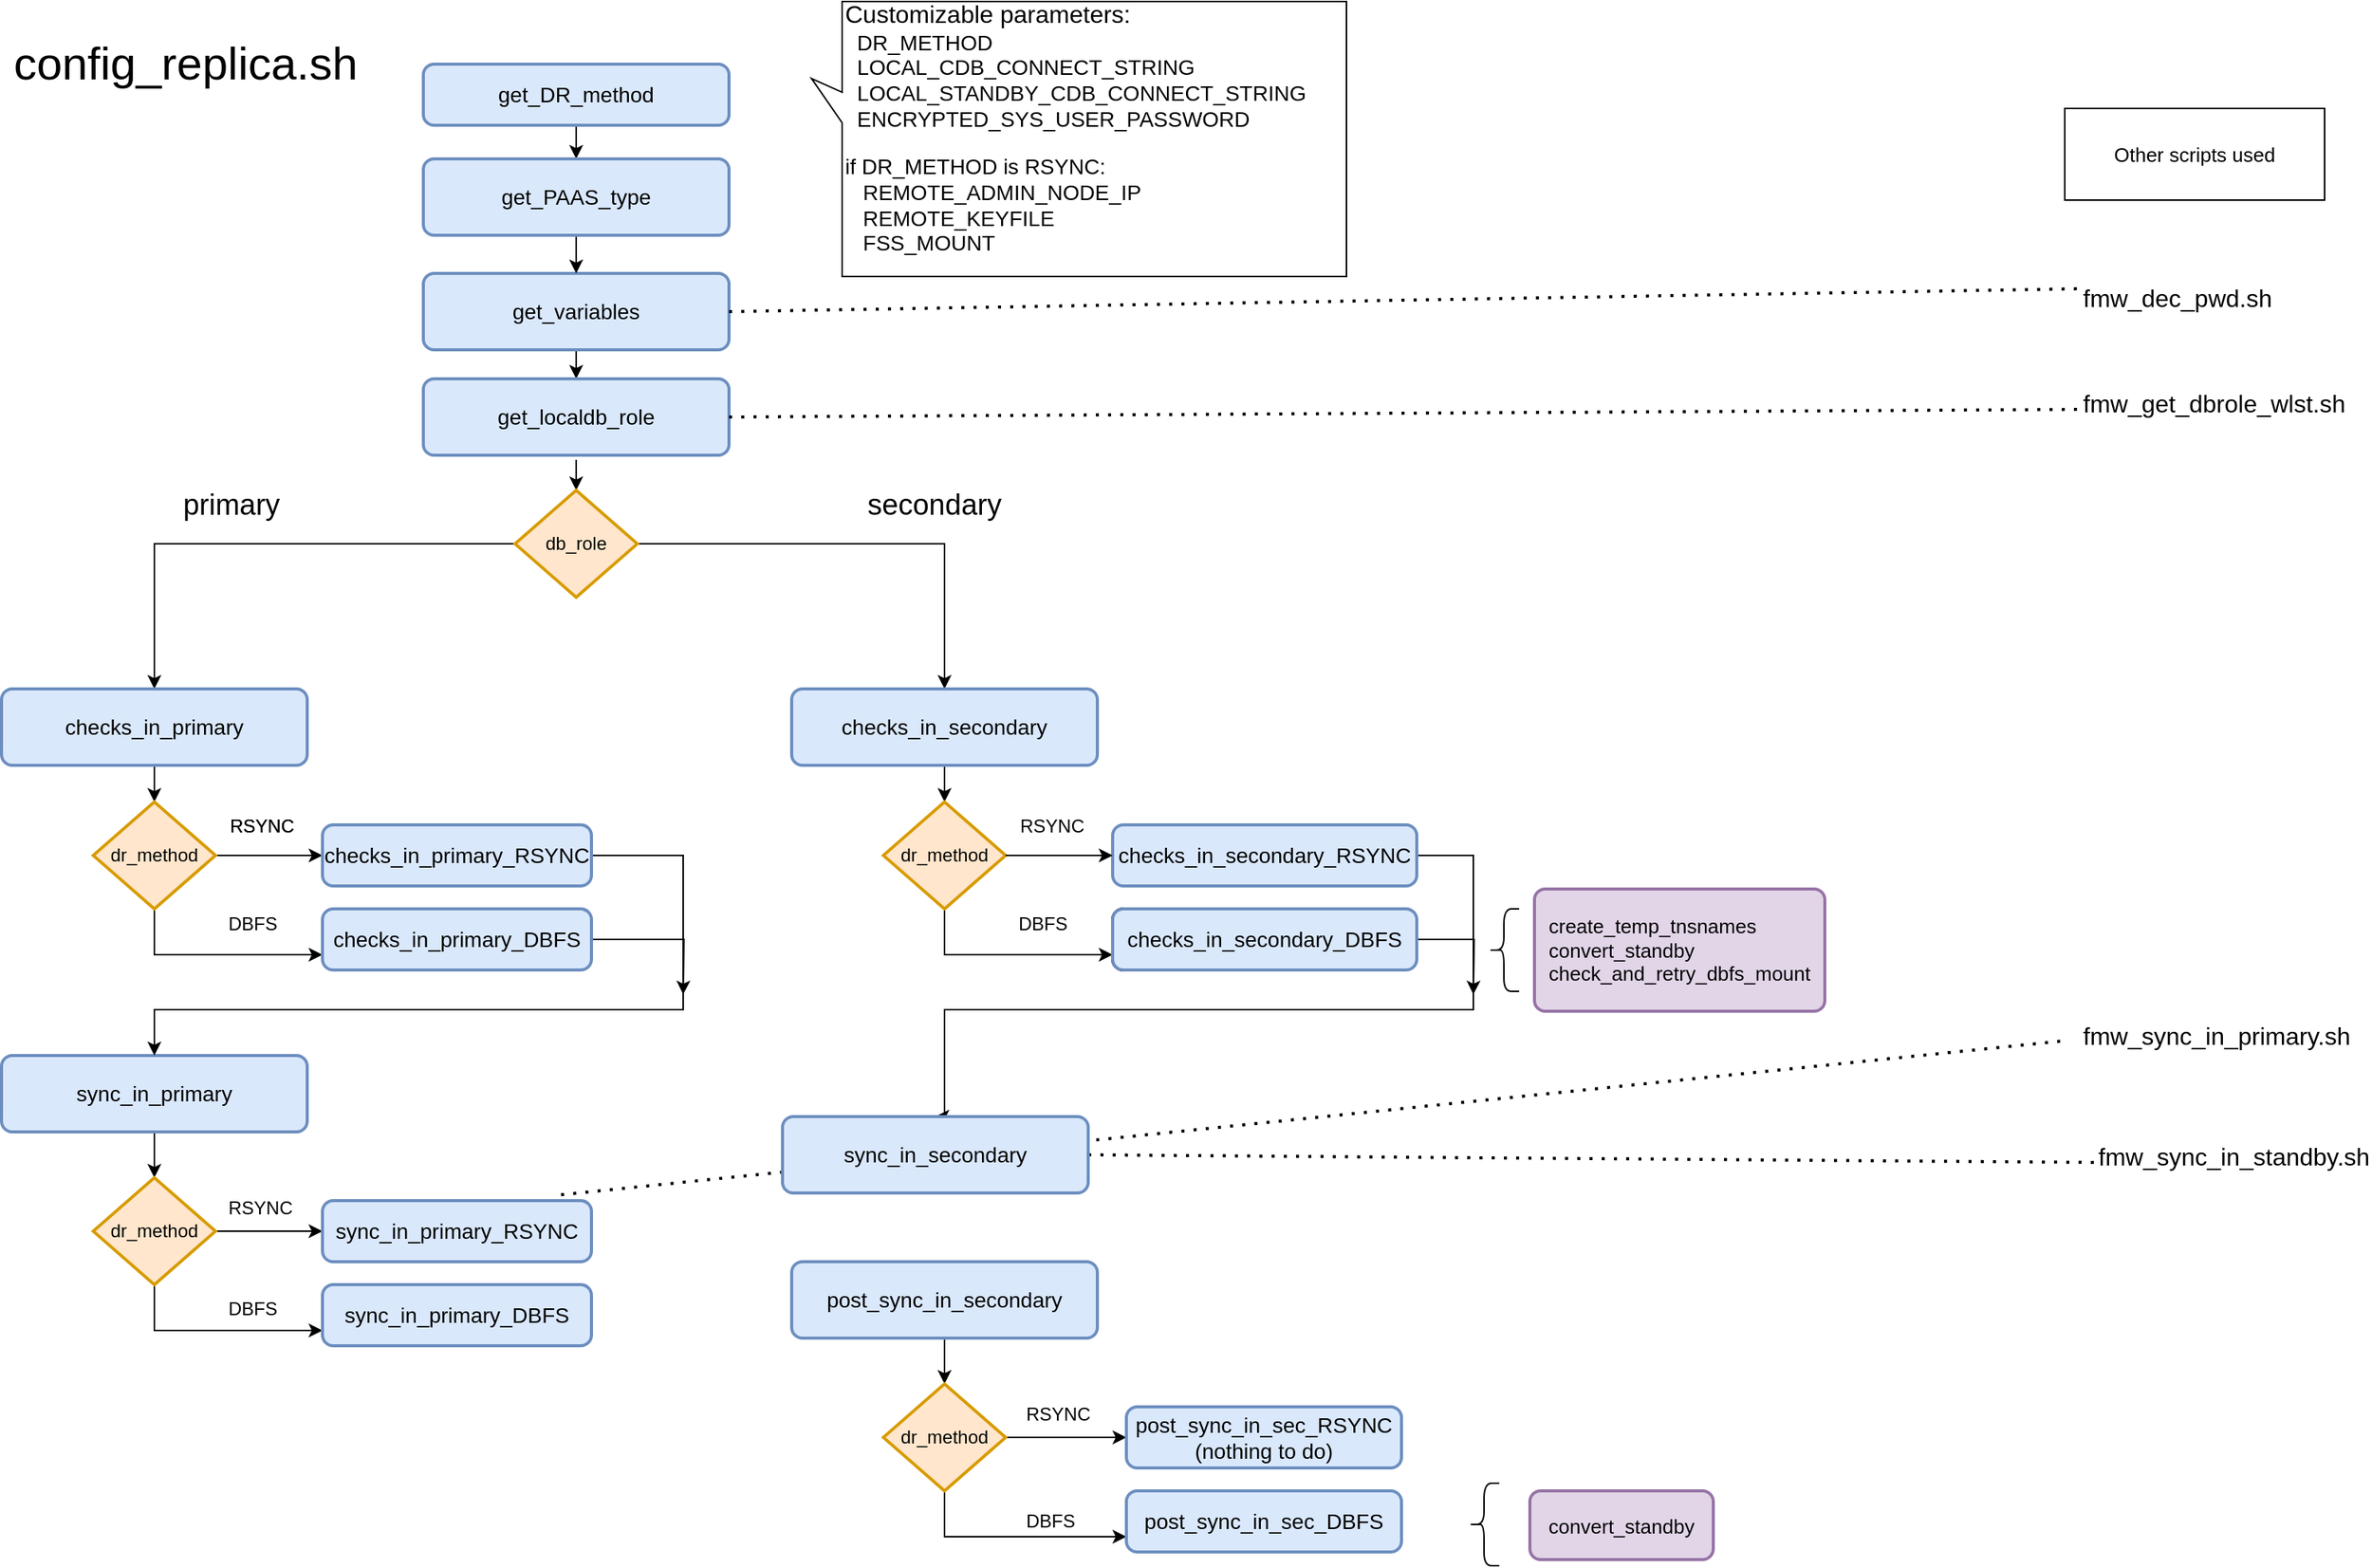 <mxfile version="20.3.0" type="device"><diagram id="nE6YNxpiuRdi3oS4Al3J" name="Page-1"><mxGraphModel dx="2031" dy="1236" grid="1" gridSize="10" guides="1" tooltips="1" connect="1" arrows="1" fold="1" page="1" pageScale="1" pageWidth="1169" pageHeight="1654" math="0" shadow="0"><root><mxCell id="0"/><mxCell id="1" parent="0"/><mxCell id="-nMrejw-lTDj01tDFyAW-9" value="" style="edgeStyle=orthogonalEdgeStyle;rounded=0;orthogonalLoop=1;jettySize=auto;html=1;entryX=0.5;entryY=0;entryDx=0;entryDy=0;" parent="1" source="-nMrejw-lTDj01tDFyAW-1" target="_PPLQNxvvkDAYNkKHkNn-1" edge="1"><mxGeometry relative="1" as="geometry"/></mxCell><mxCell id="-nMrejw-lTDj01tDFyAW-1" value="&lt;div style=&quot;font-size: 14px&quot;&gt;&lt;font style=&quot;font-size: 14px&quot;&gt;get_DR_method&lt;/font&gt;&lt;/div&gt;" style="rounded=1;whiteSpace=wrap;html=1;absoluteArcSize=1;arcSize=14;strokeWidth=2;fillColor=#dae8fc;strokeColor=#6c8ebf;" parent="1" vertex="1"><mxGeometry x="316" y="51" width="200" height="40" as="geometry"/></mxCell><mxCell id="-nMrejw-lTDj01tDFyAW-11" style="edgeStyle=orthogonalEdgeStyle;rounded=0;orthogonalLoop=1;jettySize=auto;html=1;" parent="1" source="-nMrejw-lTDj01tDFyAW-2" target="-nMrejw-lTDj01tDFyAW-3" edge="1"><mxGeometry relative="1" as="geometry"/></mxCell><mxCell id="-nMrejw-lTDj01tDFyAW-2" value="&lt;div style=&quot;font-size: 14px&quot;&gt;&lt;font style=&quot;font-size: 14px&quot;&gt;get_variables&lt;/font&gt;&lt;/div&gt;" style="rounded=1;whiteSpace=wrap;html=1;absoluteArcSize=1;arcSize=14;strokeWidth=2;fillColor=#dae8fc;strokeColor=#6c8ebf;" parent="1" vertex="1"><mxGeometry x="316" y="188" width="200" height="50" as="geometry"/></mxCell><mxCell id="-nMrejw-lTDj01tDFyAW-12" style="edgeStyle=orthogonalEdgeStyle;rounded=0;orthogonalLoop=1;jettySize=auto;html=1;entryX=0.5;entryY=0;entryDx=0;entryDy=0;entryPerimeter=0;" parent="1" target="-nMrejw-lTDj01tDFyAW-4" edge="1"><mxGeometry relative="1" as="geometry"><mxPoint x="416.0" y="310.0" as="sourcePoint"/></mxGeometry></mxCell><mxCell id="-nMrejw-lTDj01tDFyAW-3" value="&lt;font style=&quot;font-size: 14px&quot;&gt;get_localdb_role&lt;/font&gt;" style="rounded=1;whiteSpace=wrap;html=1;absoluteArcSize=1;arcSize=14;strokeWidth=2;fillColor=#dae8fc;strokeColor=#6c8ebf;" parent="1" vertex="1"><mxGeometry x="316" y="257" width="200" height="50" as="geometry"/></mxCell><mxCell id="-nMrejw-lTDj01tDFyAW-30" style="edgeStyle=orthogonalEdgeStyle;rounded=0;orthogonalLoop=1;jettySize=auto;html=1;entryX=0.5;entryY=0;entryDx=0;entryDy=0;" parent="1" source="-nMrejw-lTDj01tDFyAW-4" target="-nMrejw-lTDj01tDFyAW-5" edge="1"><mxGeometry relative="1" as="geometry"/></mxCell><mxCell id="-nMrejw-lTDj01tDFyAW-47" style="edgeStyle=orthogonalEdgeStyle;rounded=0;orthogonalLoop=1;jettySize=auto;html=1;entryX=0.5;entryY=0;entryDx=0;entryDy=0;" parent="1" source="-nMrejw-lTDj01tDFyAW-4" target="-nMrejw-lTDj01tDFyAW-32" edge="1"><mxGeometry relative="1" as="geometry"><mxPoint x="686.0" y="450" as="targetPoint"/></mxGeometry></mxCell><mxCell id="-nMrejw-lTDj01tDFyAW-4" value="db_role" style="strokeWidth=2;html=1;shape=mxgraph.flowchart.decision;whiteSpace=wrap;fillColor=#ffe6cc;strokeColor=#d79b00;" parent="1" vertex="1"><mxGeometry x="376" y="330" width="80" height="70" as="geometry"/></mxCell><mxCell id="-nMrejw-lTDj01tDFyAW-13" style="edgeStyle=orthogonalEdgeStyle;rounded=0;orthogonalLoop=1;jettySize=auto;html=1;" parent="1" source="-nMrejw-lTDj01tDFyAW-5" target="-nMrejw-lTDj01tDFyAW-7" edge="1"><mxGeometry relative="1" as="geometry"/></mxCell><mxCell id="-nMrejw-lTDj01tDFyAW-5" value="&lt;font style=&quot;font-size: 14px&quot;&gt;checks_in_primary&lt;/font&gt;" style="rounded=1;whiteSpace=wrap;html=1;absoluteArcSize=1;arcSize=14;strokeWidth=2;fillColor=#dae8fc;strokeColor=#6c8ebf;" parent="1" vertex="1"><mxGeometry x="40" y="460" width="200" height="50" as="geometry"/></mxCell><mxCell id="-nMrejw-lTDj01tDFyAW-29" style="edgeStyle=orthogonalEdgeStyle;rounded=0;orthogonalLoop=1;jettySize=auto;html=1;entryX=0.5;entryY=0;entryDx=0;entryDy=0;entryPerimeter=0;" parent="1" source="-nMrejw-lTDj01tDFyAW-6" target="-nMrejw-lTDj01tDFyAW-26" edge="1"><mxGeometry relative="1" as="geometry"/></mxCell><mxCell id="-nMrejw-lTDj01tDFyAW-6" value="&lt;font style=&quot;font-size: 14px&quot;&gt;sync_in_primary&lt;/font&gt;" style="rounded=1;whiteSpace=wrap;html=1;absoluteArcSize=1;arcSize=14;strokeWidth=2;fillColor=#dae8fc;strokeColor=#6c8ebf;" parent="1" vertex="1"><mxGeometry x="40" y="700" width="200" height="50" as="geometry"/></mxCell><mxCell id="-nMrejw-lTDj01tDFyAW-16" style="edgeStyle=orthogonalEdgeStyle;rounded=0;orthogonalLoop=1;jettySize=auto;html=1;" parent="1" source="-nMrejw-lTDj01tDFyAW-7" target="-nMrejw-lTDj01tDFyAW-14" edge="1"><mxGeometry relative="1" as="geometry"/></mxCell><mxCell id="-nMrejw-lTDj01tDFyAW-21" style="edgeStyle=orthogonalEdgeStyle;rounded=0;orthogonalLoop=1;jettySize=auto;html=1;entryX=0;entryY=0.75;entryDx=0;entryDy=0;exitX=0.5;exitY=1;exitDx=0;exitDy=0;exitPerimeter=0;" parent="1" source="-nMrejw-lTDj01tDFyAW-7" target="-nMrejw-lTDj01tDFyAW-18" edge="1"><mxGeometry relative="1" as="geometry"/></mxCell><mxCell id="-nMrejw-lTDj01tDFyAW-7" value="dr_method" style="strokeWidth=2;html=1;shape=mxgraph.flowchart.decision;whiteSpace=wrap;fillColor=#ffe6cc;strokeColor=#d79b00;" parent="1" vertex="1"><mxGeometry x="100" y="534" width="80" height="70" as="geometry"/></mxCell><mxCell id="-nMrejw-lTDj01tDFyAW-22" style="edgeStyle=orthogonalEdgeStyle;rounded=0;orthogonalLoop=1;jettySize=auto;html=1;entryX=0.5;entryY=0;entryDx=0;entryDy=0;" parent="1" source="-nMrejw-lTDj01tDFyAW-14" target="-nMrejw-lTDj01tDFyAW-6" edge="1"><mxGeometry relative="1" as="geometry"><Array as="points"><mxPoint x="486" y="569"/><mxPoint x="486" y="670"/><mxPoint x="140" y="670"/></Array></mxGeometry></mxCell><mxCell id="-nMrejw-lTDj01tDFyAW-14" value="&lt;font style=&quot;font-size: 14px&quot;&gt;checks_in_primary_RSYNC&lt;/font&gt;" style="rounded=1;whiteSpace=wrap;html=1;absoluteArcSize=1;arcSize=14;strokeWidth=2;fillColor=#dae8fc;strokeColor=#6c8ebf;" parent="1" vertex="1"><mxGeometry x="250" y="549" width="176" height="40" as="geometry"/></mxCell><mxCell id="-nMrejw-lTDj01tDFyAW-23" style="edgeStyle=orthogonalEdgeStyle;rounded=0;orthogonalLoop=1;jettySize=auto;html=1;" parent="1" source="-nMrejw-lTDj01tDFyAW-18" edge="1"><mxGeometry relative="1" as="geometry"><mxPoint x="486" y="660" as="targetPoint"/></mxGeometry></mxCell><mxCell id="-nMrejw-lTDj01tDFyAW-18" value="&lt;font style=&quot;font-size: 14px&quot;&gt;checks_in_primary_DBFS&lt;/font&gt;" style="rounded=1;whiteSpace=wrap;html=1;absoluteArcSize=1;arcSize=14;strokeWidth=2;fillColor=#dae8fc;strokeColor=#6c8ebf;" parent="1" vertex="1"><mxGeometry x="250" y="604" width="176" height="40" as="geometry"/></mxCell><mxCell id="-nMrejw-lTDj01tDFyAW-24" style="edgeStyle=orthogonalEdgeStyle;rounded=0;orthogonalLoop=1;jettySize=auto;html=1;" parent="1" source="-nMrejw-lTDj01tDFyAW-26" target="-nMrejw-lTDj01tDFyAW-27" edge="1"><mxGeometry relative="1" as="geometry"/></mxCell><mxCell id="-nMrejw-lTDj01tDFyAW-25" style="edgeStyle=orthogonalEdgeStyle;rounded=0;orthogonalLoop=1;jettySize=auto;html=1;entryX=0;entryY=0.75;entryDx=0;entryDy=0;exitX=0.5;exitY=1;exitDx=0;exitDy=0;exitPerimeter=0;" parent="1" source="-nMrejw-lTDj01tDFyAW-26" target="-nMrejw-lTDj01tDFyAW-28" edge="1"><mxGeometry relative="1" as="geometry"/></mxCell><mxCell id="-nMrejw-lTDj01tDFyAW-26" value="dr_method" style="strokeWidth=2;html=1;shape=mxgraph.flowchart.decision;whiteSpace=wrap;fillColor=#ffe6cc;strokeColor=#d79b00;" parent="1" vertex="1"><mxGeometry x="100" y="780" width="80" height="70" as="geometry"/></mxCell><mxCell id="-nMrejw-lTDj01tDFyAW-27" value="&lt;font style=&quot;font-size: 14px&quot;&gt;sync_in_primary_RSYNC&lt;/font&gt;" style="rounded=1;whiteSpace=wrap;html=1;absoluteArcSize=1;arcSize=14;strokeWidth=2;fillColor=#dae8fc;strokeColor=#6c8ebf;" parent="1" vertex="1"><mxGeometry x="250" y="795" width="176" height="40" as="geometry"/></mxCell><mxCell id="-nMrejw-lTDj01tDFyAW-28" value="&lt;font style=&quot;font-size: 14px&quot;&gt;sync_in_primary_DBFS&lt;/font&gt;" style="rounded=1;whiteSpace=wrap;html=1;absoluteArcSize=1;arcSize=14;strokeWidth=2;fillColor=#dae8fc;strokeColor=#6c8ebf;" parent="1" vertex="1"><mxGeometry x="250" y="850" width="176" height="40" as="geometry"/></mxCell><mxCell id="-nMrejw-lTDj01tDFyAW-31" style="edgeStyle=orthogonalEdgeStyle;rounded=0;orthogonalLoop=1;jettySize=auto;html=1;" parent="1" source="-nMrejw-lTDj01tDFyAW-32" target="-nMrejw-lTDj01tDFyAW-37" edge="1"><mxGeometry relative="1" as="geometry"/></mxCell><mxCell id="-nMrejw-lTDj01tDFyAW-32" value="&lt;font style=&quot;font-size: 14px&quot;&gt;checks_in_secondary&lt;/font&gt;" style="rounded=1;whiteSpace=wrap;html=1;absoluteArcSize=1;arcSize=14;strokeWidth=2;fillColor=#dae8fc;strokeColor=#6c8ebf;" parent="1" vertex="1"><mxGeometry x="557" y="460" width="200" height="50" as="geometry"/></mxCell><mxCell id="-nMrejw-lTDj01tDFyAW-36" style="edgeStyle=orthogonalEdgeStyle;rounded=0;orthogonalLoop=1;jettySize=auto;html=1;entryX=0;entryY=0.75;entryDx=0;entryDy=0;exitX=0.5;exitY=1;exitDx=0;exitDy=0;exitPerimeter=0;" parent="1" source="-nMrejw-lTDj01tDFyAW-37" target="-nMrejw-lTDj01tDFyAW-41" edge="1"><mxGeometry relative="1" as="geometry"/></mxCell><mxCell id="-nMrejw-lTDj01tDFyAW-37" value="dr_method" style="strokeWidth=2;html=1;shape=mxgraph.flowchart.decision;whiteSpace=wrap;fillColor=#ffe6cc;strokeColor=#d79b00;" parent="1" vertex="1"><mxGeometry x="617" y="534" width="80" height="70" as="geometry"/></mxCell><mxCell id="-nMrejw-lTDj01tDFyAW-38" style="edgeStyle=orthogonalEdgeStyle;rounded=0;orthogonalLoop=1;jettySize=auto;html=1;entryX=0.5;entryY=0;entryDx=0;entryDy=0;" parent="1" source="-nMrejw-lTDj01tDFyAW-39" target="-nMrejw-lTDj01tDFyAW-92" edge="1"><mxGeometry relative="1" as="geometry"><Array as="points"><mxPoint x="1003" y="569"/><mxPoint x="1003" y="670"/><mxPoint x="657" y="670"/><mxPoint x="657" y="740"/></Array><mxPoint x="657" y="700.0" as="targetPoint"/></mxGeometry></mxCell><mxCell id="-nMrejw-lTDj01tDFyAW-39" value="&lt;font style=&quot;font-size: 14px&quot;&gt;checks_in_secondary_RSYNC&lt;/font&gt;" style="rounded=1;whiteSpace=wrap;html=1;absoluteArcSize=1;arcSize=14;strokeWidth=2;fillColor=#dae8fc;strokeColor=#6c8ebf;" parent="1" vertex="1"><mxGeometry x="767" y="549" width="199" height="40" as="geometry"/></mxCell><mxCell id="-nMrejw-lTDj01tDFyAW-40" style="edgeStyle=orthogonalEdgeStyle;rounded=0;orthogonalLoop=1;jettySize=auto;html=1;" parent="1" source="-nMrejw-lTDj01tDFyAW-41" edge="1"><mxGeometry relative="1" as="geometry"><mxPoint x="1003" y="660" as="targetPoint"/></mxGeometry></mxCell><mxCell id="-nMrejw-lTDj01tDFyAW-41" value="checks_in_secondary_DBFS" style="rounded=1;whiteSpace=wrap;html=1;absoluteArcSize=1;arcSize=14;strokeWidth=2;" parent="1" vertex="1"><mxGeometry x="767" y="604" width="176" height="40" as="geometry"/></mxCell><mxCell id="-nMrejw-lTDj01tDFyAW-66" style="edgeStyle=orthogonalEdgeStyle;rounded=0;orthogonalLoop=1;jettySize=auto;html=1;entryX=0.5;entryY=0;entryDx=0;entryDy=0;entryPerimeter=0;align=center;horizontal=1;" parent="1" source="-nMrejw-lTDj01tDFyAW-67" target="-nMrejw-lTDj01tDFyAW-70" edge="1"><mxGeometry relative="1" as="geometry"/></mxCell><mxCell id="-nMrejw-lTDj01tDFyAW-67" value="&lt;font style=&quot;font-size: 14px&quot;&gt;post_sync_in_secondary&lt;/font&gt;" style="rounded=1;whiteSpace=wrap;html=1;absoluteArcSize=1;arcSize=14;strokeWidth=2;fillColor=#dae8fc;strokeColor=#6c8ebf;align=center;horizontal=1;" parent="1" vertex="1"><mxGeometry x="557" y="835" width="200" height="50" as="geometry"/></mxCell><mxCell id="-nMrejw-lTDj01tDFyAW-68" style="edgeStyle=orthogonalEdgeStyle;rounded=0;orthogonalLoop=1;jettySize=auto;html=1;align=center;horizontal=1;" parent="1" source="-nMrejw-lTDj01tDFyAW-70" target="-nMrejw-lTDj01tDFyAW-71" edge="1"><mxGeometry relative="1" as="geometry"/></mxCell><mxCell id="-nMrejw-lTDj01tDFyAW-69" style="edgeStyle=orthogonalEdgeStyle;rounded=0;orthogonalLoop=1;jettySize=auto;html=1;entryX=0;entryY=0.75;entryDx=0;entryDy=0;exitX=0.5;exitY=1;exitDx=0;exitDy=0;exitPerimeter=0;align=center;horizontal=1;" parent="1" source="-nMrejw-lTDj01tDFyAW-70" target="-nMrejw-lTDj01tDFyAW-72" edge="1"><mxGeometry relative="1" as="geometry"/></mxCell><mxCell id="-nMrejw-lTDj01tDFyAW-70" value="dr_method" style="strokeWidth=2;html=1;shape=mxgraph.flowchart.decision;whiteSpace=wrap;fillColor=#ffe6cc;strokeColor=#d79b00;align=center;horizontal=1;" parent="1" vertex="1"><mxGeometry x="617" y="915" width="80" height="70" as="geometry"/></mxCell><mxCell id="-nMrejw-lTDj01tDFyAW-71" value="&lt;font style=&quot;font-size: 14px&quot;&gt;post_sync_in_sec_RSYNC (nothing to do)&lt;/font&gt;" style="rounded=1;whiteSpace=wrap;html=1;absoluteArcSize=1;arcSize=14;strokeWidth=2;fillColor=#dae8fc;strokeColor=#6c8ebf;" parent="1" vertex="1"><mxGeometry x="776" y="930" width="180" height="40" as="geometry"/></mxCell><mxCell id="-nMrejw-lTDj01tDFyAW-72" value="&lt;font style=&quot;font-size: 14px&quot;&gt;post_sync_in_sec_DBFS&lt;/font&gt;" style="rounded=1;whiteSpace=wrap;html=1;absoluteArcSize=1;arcSize=14;strokeWidth=2;fillColor=#dae8fc;strokeColor=#6c8ebf;" parent="1" vertex="1"><mxGeometry x="776" y="985" width="180" height="40" as="geometry"/></mxCell><mxCell id="-nMrejw-lTDj01tDFyAW-73" value="&lt;font style=&quot;font-size: 19px&quot;&gt;primary&lt;/font&gt;" style="text;html=1;resizable=0;autosize=1;align=center;verticalAlign=middle;points=[];fillColor=none;strokeColor=none;rounded=0;" parent="1" vertex="1"><mxGeometry x="150" y="330" width="80" height="20" as="geometry"/></mxCell><mxCell id="-nMrejw-lTDj01tDFyAW-74" value="&lt;font style=&quot;font-size: 19px&quot;&gt;secondary&lt;/font&gt;" style="text;html=1;resizable=0;autosize=1;align=center;verticalAlign=middle;points=[];fillColor=none;strokeColor=none;rounded=0;" parent="1" vertex="1"><mxGeometry x="600" y="330" width="100" height="20" as="geometry"/></mxCell><mxCell id="-nMrejw-lTDj01tDFyAW-75" value="RSYNC" style="text;html=1;resizable=0;autosize=1;align=center;verticalAlign=middle;points=[];fillColor=none;strokeColor=none;rounded=0;" parent="1" vertex="1"><mxGeometry x="180" y="540" width="60" height="20" as="geometry"/></mxCell><mxCell id="-nMrejw-lTDj01tDFyAW-76" value="RSYNC" style="text;html=1;resizable=0;autosize=1;align=center;verticalAlign=middle;points=[];fillColor=none;strokeColor=none;rounded=0;" parent="1" vertex="1"><mxGeometry x="179" y="790" width="60" height="20" as="geometry"/></mxCell><mxCell id="-nMrejw-lTDj01tDFyAW-77" value="RSYNC" style="text;html=1;resizable=0;autosize=1;align=center;verticalAlign=middle;points=[];fillColor=none;strokeColor=none;rounded=0;" parent="1" vertex="1"><mxGeometry x="697" y="540" width="60" height="20" as="geometry"/></mxCell><mxCell id="-nMrejw-lTDj01tDFyAW-78" style="edgeStyle=orthogonalEdgeStyle;rounded=0;orthogonalLoop=1;jettySize=auto;html=1;entryX=0;entryY=0.5;entryDx=0;entryDy=0;" parent="1" source="-nMrejw-lTDj01tDFyAW-37" target="-nMrejw-lTDj01tDFyAW-39" edge="1"><mxGeometry relative="1" as="geometry"><mxPoint x="697" y="569" as="sourcePoint"/><mxPoint x="767" y="569" as="targetPoint"/></mxGeometry></mxCell><mxCell id="-nMrejw-lTDj01tDFyAW-81" value="RSYNC" style="text;html=1;resizable=0;autosize=1;align=center;verticalAlign=middle;points=[];fillColor=none;strokeColor=none;rounded=0;horizontal=1;" parent="1" vertex="1"><mxGeometry x="701" y="925" width="60" height="20" as="geometry"/></mxCell><mxCell id="-nMrejw-lTDj01tDFyAW-82" value="RSYNC" style="text;html=1;resizable=0;autosize=1;align=center;verticalAlign=middle;points=[];fillColor=none;strokeColor=none;rounded=0;" parent="1" vertex="1"><mxGeometry x="180" y="540" width="60" height="20" as="geometry"/></mxCell><mxCell id="-nMrejw-lTDj01tDFyAW-84" value="DBFS" style="text;html=1;resizable=0;autosize=1;align=center;verticalAlign=middle;points=[];fillColor=none;strokeColor=none;rounded=0;" parent="1" vertex="1"><mxGeometry x="179" y="604" width="50" height="20" as="geometry"/></mxCell><mxCell id="-nMrejw-lTDj01tDFyAW-85" value="DBFS" style="text;html=1;resizable=0;autosize=1;align=center;verticalAlign=middle;points=[];fillColor=none;strokeColor=none;rounded=0;" parent="1" vertex="1"><mxGeometry x="179" y="856" width="50" height="20" as="geometry"/></mxCell><mxCell id="-nMrejw-lTDj01tDFyAW-86" value="DBFS" style="text;html=1;resizable=0;autosize=1;align=center;verticalAlign=middle;points=[];fillColor=none;strokeColor=none;rounded=0;" parent="1" vertex="1"><mxGeometry x="696" y="604" width="50" height="20" as="geometry"/></mxCell><mxCell id="-nMrejw-lTDj01tDFyAW-90" value="DBFS" style="text;html=1;resizable=0;autosize=1;align=center;verticalAlign=middle;points=[];fillColor=none;strokeColor=none;rounded=0;horizontal=1;" parent="1" vertex="1"><mxGeometry x="701" y="995" width="50" height="20" as="geometry"/></mxCell><mxCell id="-nMrejw-lTDj01tDFyAW-91" value="&lt;font style=&quot;font-size: 14px&quot;&gt;checks_in_secondary_DBFS&lt;/font&gt;" style="rounded=1;whiteSpace=wrap;html=1;absoluteArcSize=1;arcSize=14;strokeWidth=2;fillColor=#dae8fc;strokeColor=#6c8ebf;" parent="1" vertex="1"><mxGeometry x="767" y="604" width="199" height="40" as="geometry"/></mxCell><mxCell id="-nMrejw-lTDj01tDFyAW-95" value="&lt;font style=&quot;font-size: 16px&quot;&gt;Customizable parameters:&lt;/font&gt;&lt;br&gt;&lt;font style=&quot;&quot;&gt;&lt;span style=&quot;font-size: 14px;&quot;&gt;&amp;nbsp; DR_METHOD&amp;nbsp;&lt;/span&gt;&lt;br&gt;&lt;span style=&quot;font-size: 14px;&quot;&gt;&amp;nbsp; LOCAL_CDB_CONNECT_STRING&lt;br&gt;&lt;/span&gt;&lt;font style=&quot;font-size: 14px;&quot;&gt;&amp;nbsp;&amp;nbsp;LOCAL_STANDBY_CDB_CONNECT_STRING&lt;/font&gt;&lt;br&gt;&lt;span style=&quot;font-size: 14px;&quot;&gt;&amp;nbsp; ENCRYPTED_SYS_USER_PASSWORD&lt;/span&gt;&lt;br&gt;&lt;br&gt;&lt;span style=&quot;font-size: 14px;&quot;&gt;if DR_METHOD is RSYNC:&#9;&lt;/span&gt;&lt;br&gt;&lt;span style=&quot;font-size: 14px;&quot;&gt;&amp;nbsp;&amp;nbsp; REMOTE_ADMIN_NODE_IP&#9;&lt;/span&gt;&lt;br&gt;&lt;span style=&quot;font-size: 14px;&quot;&gt;&amp;nbsp;&amp;nbsp; REMOTE_KEYFILE&lt;br&gt;&lt;/span&gt;&lt;span style=&quot;font-size: 14px;&quot;&gt;&amp;nbsp; &amp;nbsp;FSS_MOUNT&lt;/span&gt;&lt;span style=&quot;font-size: 14px;&quot;&gt;&lt;br&gt;&lt;/span&gt;&amp;nbsp; &amp;nbsp;&amp;nbsp;&lt;br&gt;&lt;/font&gt;" style="shape=callout;whiteSpace=wrap;html=1;perimeter=calloutPerimeter;align=left;direction=south;size=20;position=0.33;position2=0.28;" parent="1" vertex="1"><mxGeometry x="570" y="10" width="350" height="180" as="geometry"/></mxCell><mxCell id="WgTuDXUrPrgwdnvtl8zV-2" value="&lt;font style=&quot;font-size: 30px&quot;&gt;config_replica.sh&lt;/font&gt;" style="text;html=1;resizable=0;autosize=1;align=center;verticalAlign=middle;points=[];fillColor=none;strokeColor=none;rounded=0;" parent="1" vertex="1"><mxGeometry x="40" y="35" width="240" height="30" as="geometry"/></mxCell><mxCell id="_PPLQNxvvkDAYNkKHkNn-2" style="edgeStyle=orthogonalEdgeStyle;rounded=0;orthogonalLoop=1;jettySize=auto;html=1;" parent="1" source="_PPLQNxvvkDAYNkKHkNn-1" target="-nMrejw-lTDj01tDFyAW-2" edge="1"><mxGeometry relative="1" as="geometry"/></mxCell><mxCell id="_PPLQNxvvkDAYNkKHkNn-1" value="&lt;div style=&quot;font-size: 14px&quot;&gt;&lt;font style=&quot;font-size: 14px&quot;&gt;get_PAAS_type&lt;/font&gt;&lt;/div&gt;" style="rounded=1;whiteSpace=wrap;html=1;absoluteArcSize=1;arcSize=14;strokeWidth=2;fillColor=#dae8fc;strokeColor=#6c8ebf;" parent="1" vertex="1"><mxGeometry x="316" y="113" width="200" height="50" as="geometry"/></mxCell><mxCell id="_PPLQNxvvkDAYNkKHkNn-8" value="&lt;font style=&quot;font-size: 16px;&quot;&gt;fmw_dec_pwd.sh&lt;/font&gt;" style="text;whiteSpace=wrap;html=1;" parent="1" vertex="1"><mxGeometry x="1400" y="188" width="130" height="40" as="geometry"/></mxCell><mxCell id="_PPLQNxvvkDAYNkKHkNn-9" value="&lt;font style=&quot;font-size: 16px;&quot;&gt;fmw_get_dbrole_wlst.sh&lt;/font&gt;" style="text;whiteSpace=wrap;html=1;" parent="1" vertex="1"><mxGeometry x="1400" y="257" width="160" height="40" as="geometry"/></mxCell><mxCell id="_PPLQNxvvkDAYNkKHkNn-10" value="&lt;font style=&quot;font-size: 16px;&quot;&gt;fmw_sync_in_primary.sh&lt;/font&gt;" style="text;whiteSpace=wrap;html=1;" parent="1" vertex="1"><mxGeometry x="1400" y="671" width="160" height="40" as="geometry"/></mxCell><mxCell id="_PPLQNxvvkDAYNkKHkNn-11" value="&lt;font style=&quot;font-size: 16px;&quot;&gt;fmw_sync_in_standby.sh&lt;/font&gt;" style="text;whiteSpace=wrap;html=1;" parent="1" vertex="1"><mxGeometry x="1410" y="750" width="170" height="40" as="geometry"/></mxCell><mxCell id="_PPLQNxvvkDAYNkKHkNn-12" value="&lt;div style=&quot;text-align: left;&quot;&gt;&lt;span style=&quot;font-size: 13px; background-color: initial;&quot;&gt;create_temp_tnsnames&lt;/span&gt;&lt;/div&gt;&lt;span style=&quot;font-size: 13px;&quot;&gt;&lt;div style=&quot;text-align: left;&quot;&gt;&lt;span style=&quot;background-color: initial;&quot;&gt;convert_standby&lt;/span&gt;&lt;/div&gt;&lt;/span&gt;&lt;span style=&quot;font-size: 13px;&quot;&gt;&lt;div style=&quot;text-align: left;&quot;&gt;&lt;span style=&quot;background-color: initial;&quot;&gt;check_and_retry_dbfs_mount&lt;/span&gt;&lt;/div&gt;&lt;/span&gt;" style="rounded=1;whiteSpace=wrap;html=1;absoluteArcSize=1;arcSize=14;strokeWidth=2;fillColor=#e1d5e7;strokeColor=#9673a6;" parent="1" vertex="1"><mxGeometry x="1043" y="591" width="190" height="80" as="geometry"/></mxCell><mxCell id="_PPLQNxvvkDAYNkKHkNn-13" value="&lt;div style=&quot;text-align: left;&quot;&gt;&lt;span style=&quot;background-color: initial; font-size: 13px;&quot;&gt;convert_standby&lt;/span&gt;&lt;br&gt;&lt;/div&gt;" style="rounded=1;whiteSpace=wrap;html=1;absoluteArcSize=1;arcSize=14;strokeWidth=2;fillColor=#e1d5e7;strokeColor=#9673a6;" parent="1" vertex="1"><mxGeometry x="1040" y="985" width="120" height="45" as="geometry"/></mxCell><mxCell id="_PPLQNxvvkDAYNkKHkNn-16" value="" style="shape=curlyBracket;whiteSpace=wrap;html=1;rounded=1;fontSize=13;fillColor=none;" parent="1" vertex="1"><mxGeometry x="1013" y="604" width="20" height="54" as="geometry"/></mxCell><mxCell id="_PPLQNxvvkDAYNkKHkNn-17" value="" style="shape=curlyBracket;whiteSpace=wrap;html=1;rounded=1;fontSize=13;fillColor=none;" parent="1" vertex="1"><mxGeometry x="1000" y="980" width="20" height="54" as="geometry"/></mxCell><mxCell id="_PPLQNxvvkDAYNkKHkNn-19" value="Other scripts used" style="rounded=0;whiteSpace=wrap;html=1;fontSize=13;fillColor=none;" parent="1" vertex="1"><mxGeometry x="1390" y="80" width="170" height="60" as="geometry"/></mxCell><mxCell id="_PPLQNxvvkDAYNkKHkNn-20" value="" style="endArrow=none;dashed=1;html=1;dashPattern=1 3;strokeWidth=2;rounded=0;fontSize=13;entryX=0;entryY=0.5;entryDx=0;entryDy=0;exitX=1;exitY=0.5;exitDx=0;exitDy=0;" parent="1" source="-nMrejw-lTDj01tDFyAW-3" target="_PPLQNxvvkDAYNkKHkNn-9" edge="1"><mxGeometry width="50" height="50" relative="1" as="geometry"><mxPoint x="900" y="530" as="sourcePoint"/><mxPoint x="950" y="480" as="targetPoint"/></mxGeometry></mxCell><mxCell id="_PPLQNxvvkDAYNkKHkNn-22" value="" style="endArrow=none;dashed=1;html=1;dashPattern=1 3;strokeWidth=2;rounded=0;fontSize=13;entryX=-0.06;entryY=0.482;entryDx=0;entryDy=0;entryPerimeter=0;startArrow=none;exitX=0.887;exitY=-0.096;exitDx=0;exitDy=0;exitPerimeter=0;" parent="1" target="_PPLQNxvvkDAYNkKHkNn-10" edge="1" source="-nMrejw-lTDj01tDFyAW-27"><mxGeometry width="50" height="50" relative="1" as="geometry"><mxPoint x="320" y="750" as="sourcePoint"/><mxPoint x="1410" y="500.0" as="targetPoint"/></mxGeometry></mxCell><mxCell id="_PPLQNxvvkDAYNkKHkNn-23" value="" style="endArrow=none;dashed=1;html=1;dashPattern=1 3;strokeWidth=2;rounded=0;fontSize=13;entryX=0;entryY=0.5;entryDx=0;entryDy=0;exitX=1;exitY=0.5;exitDx=0;exitDy=0;" parent="1" target="_PPLQNxvvkDAYNkKHkNn-11" edge="1" source="-nMrejw-lTDj01tDFyAW-92"><mxGeometry width="50" height="50" relative="1" as="geometry"><mxPoint x="760" y="730" as="sourcePoint"/><mxPoint x="1400.4" y="578.28" as="targetPoint"/></mxGeometry></mxCell><mxCell id="_PPLQNxvvkDAYNkKHkNn-24" value="" style="endArrow=none;dashed=1;html=1;dashPattern=1 3;strokeWidth=2;rounded=0;fontSize=13;entryX=0;entryY=0.25;entryDx=0;entryDy=0;exitX=1;exitY=0.5;exitDx=0;exitDy=0;" parent="1" source="-nMrejw-lTDj01tDFyAW-2" target="_PPLQNxvvkDAYNkKHkNn-8" edge="1"><mxGeometry width="50" height="50" relative="1" as="geometry"><mxPoint x="526" y="292" as="sourcePoint"/><mxPoint x="1410" y="500.0" as="targetPoint"/></mxGeometry></mxCell><mxCell id="-nMrejw-lTDj01tDFyAW-92" value="&lt;font style=&quot;font-size: 14px&quot;&gt;sync_in_secondary&lt;/font&gt;" style="rounded=1;whiteSpace=wrap;html=1;absoluteArcSize=1;arcSize=14;strokeWidth=2;fillColor=#dae8fc;strokeColor=#6c8ebf;" parent="1" vertex="1"><mxGeometry x="551" y="740" width="200" height="50" as="geometry"/></mxCell></root></mxGraphModel></diagram></mxfile>